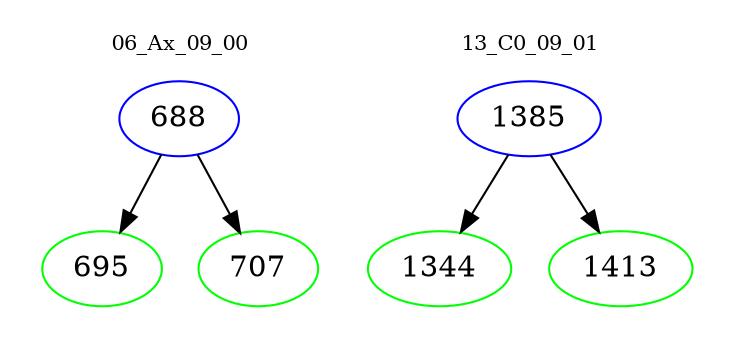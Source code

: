 digraph{
subgraph cluster_0 {
color = white
label = "06_Ax_09_00";
fontsize=10;
T0_688 [label="688", color="blue"]
T0_688 -> T0_695 [color="black"]
T0_695 [label="695", color="green"]
T0_688 -> T0_707 [color="black"]
T0_707 [label="707", color="green"]
}
subgraph cluster_1 {
color = white
label = "13_C0_09_01";
fontsize=10;
T1_1385 [label="1385", color="blue"]
T1_1385 -> T1_1344 [color="black"]
T1_1344 [label="1344", color="green"]
T1_1385 -> T1_1413 [color="black"]
T1_1413 [label="1413", color="green"]
}
}
